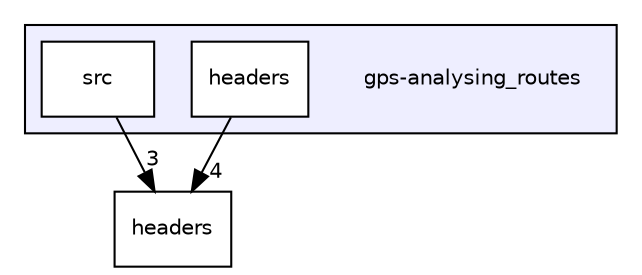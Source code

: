 digraph "gps-analysing_routes" {
  compound=true
  node [ fontsize="10", fontname="Helvetica"];
  edge [ labelfontsize="10", labelfontname="Helvetica"];
  subgraph clusterdir_ed8ff92b09fa8e920f169067f0da0da8 {
    graph [ bgcolor="#eeeeff", pencolor="black", label="" URL="dir_ed8ff92b09fa8e920f169067f0da0da8.html"];
    dir_ed8ff92b09fa8e920f169067f0da0da8 [shape=plaintext label="gps-analysing_routes"];
    dir_8d589214856980af122d0770d4fd552b [shape=box label="headers" color="black" fillcolor="white" style="filled" URL="dir_8d589214856980af122d0770d4fd552b.html"];
    dir_7e632518461741a698ec00bea2af8f0e [shape=box label="src" color="black" fillcolor="white" style="filled" URL="dir_7e632518461741a698ec00bea2af8f0e.html"];
  }
  dir_543dcca676dfe97e83b1d501ade83928 [shape=box label="headers" URL="dir_543dcca676dfe97e83b1d501ade83928.html"];
  dir_7e632518461741a698ec00bea2af8f0e->dir_543dcca676dfe97e83b1d501ade83928 [headlabel="3", labeldistance=1.5 headhref="dir_000003_000001.html"];
  dir_8d589214856980af122d0770d4fd552b->dir_543dcca676dfe97e83b1d501ade83928 [headlabel="4", labeldistance=1.5 headhref="dir_000004_000001.html"];
}
